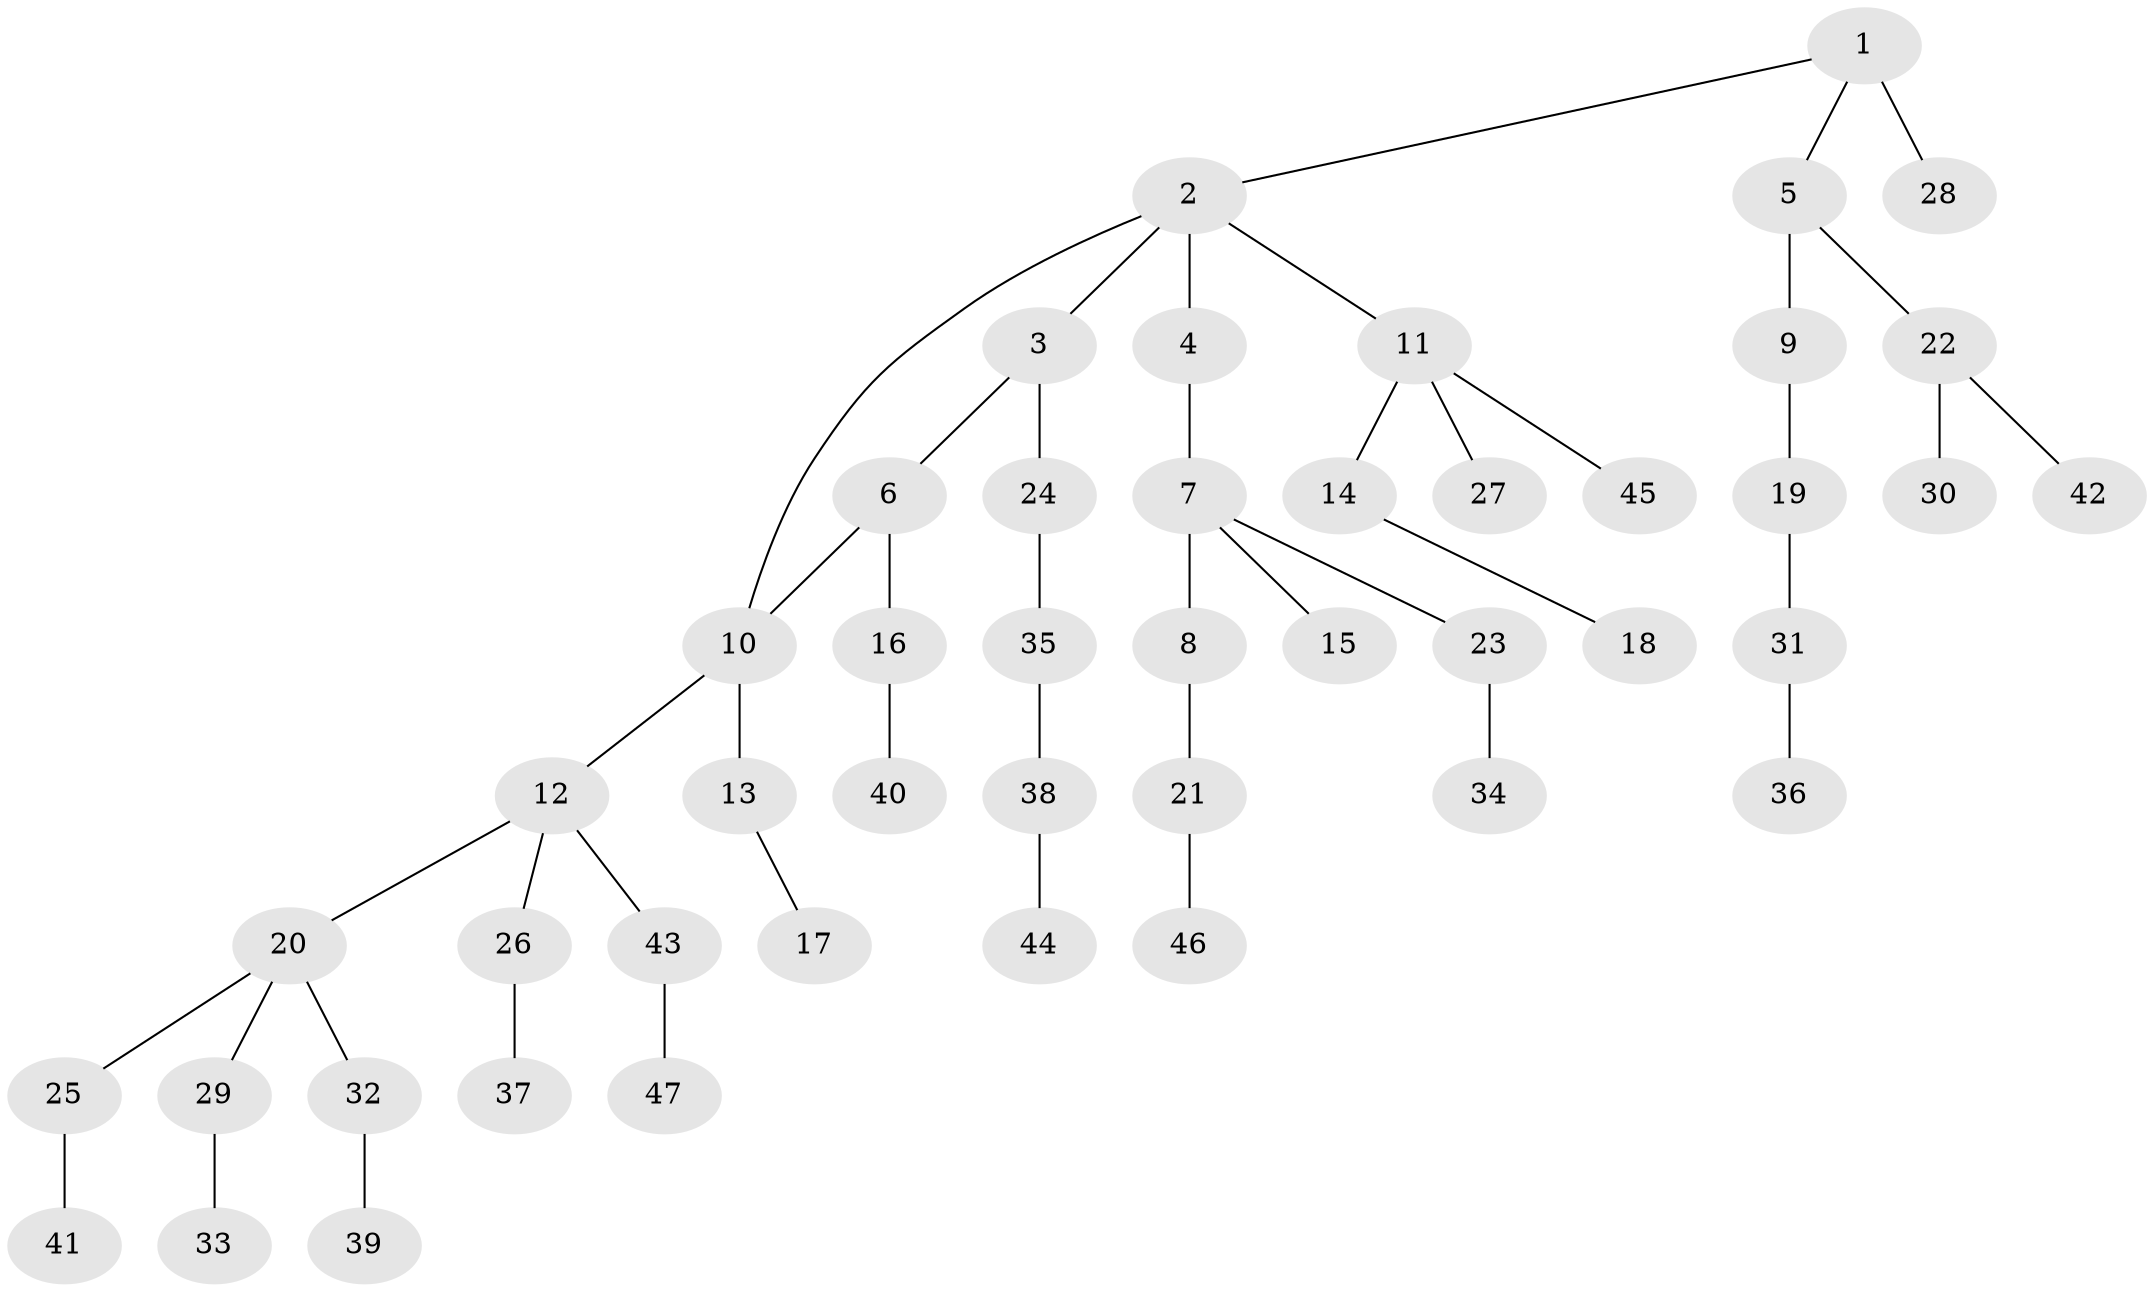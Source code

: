 // original degree distribution, {4: 0.10638297872340426, 5: 0.06382978723404255, 3: 0.11702127659574468, 2: 0.19148936170212766, 1: 0.5212765957446809}
// Generated by graph-tools (version 1.1) at 2025/34/03/09/25 02:34:07]
// undirected, 47 vertices, 47 edges
graph export_dot {
graph [start="1"]
  node [color=gray90,style=filled];
  1;
  2;
  3;
  4;
  5;
  6;
  7;
  8;
  9;
  10;
  11;
  12;
  13;
  14;
  15;
  16;
  17;
  18;
  19;
  20;
  21;
  22;
  23;
  24;
  25;
  26;
  27;
  28;
  29;
  30;
  31;
  32;
  33;
  34;
  35;
  36;
  37;
  38;
  39;
  40;
  41;
  42;
  43;
  44;
  45;
  46;
  47;
  1 -- 2 [weight=1.0];
  1 -- 5 [weight=1.0];
  1 -- 28 [weight=2.0];
  2 -- 3 [weight=1.0];
  2 -- 4 [weight=1.0];
  2 -- 10 [weight=1.0];
  2 -- 11 [weight=1.0];
  3 -- 6 [weight=1.0];
  3 -- 24 [weight=1.0];
  4 -- 7 [weight=1.0];
  5 -- 9 [weight=1.0];
  5 -- 22 [weight=1.0];
  6 -- 10 [weight=1.0];
  6 -- 16 [weight=1.0];
  7 -- 8 [weight=2.0];
  7 -- 15 [weight=1.0];
  7 -- 23 [weight=1.0];
  8 -- 21 [weight=1.0];
  9 -- 19 [weight=1.0];
  10 -- 12 [weight=1.0];
  10 -- 13 [weight=1.0];
  11 -- 14 [weight=1.0];
  11 -- 27 [weight=1.0];
  11 -- 45 [weight=1.0];
  12 -- 20 [weight=1.0];
  12 -- 26 [weight=1.0];
  12 -- 43 [weight=1.0];
  13 -- 17 [weight=1.0];
  14 -- 18 [weight=1.0];
  16 -- 40 [weight=1.0];
  19 -- 31 [weight=1.0];
  20 -- 25 [weight=1.0];
  20 -- 29 [weight=1.0];
  20 -- 32 [weight=1.0];
  21 -- 46 [weight=1.0];
  22 -- 30 [weight=1.0];
  22 -- 42 [weight=1.0];
  23 -- 34 [weight=1.0];
  24 -- 35 [weight=2.0];
  25 -- 41 [weight=1.0];
  26 -- 37 [weight=1.0];
  29 -- 33 [weight=3.0];
  31 -- 36 [weight=1.0];
  32 -- 39 [weight=2.0];
  35 -- 38 [weight=1.0];
  38 -- 44 [weight=1.0];
  43 -- 47 [weight=1.0];
}
